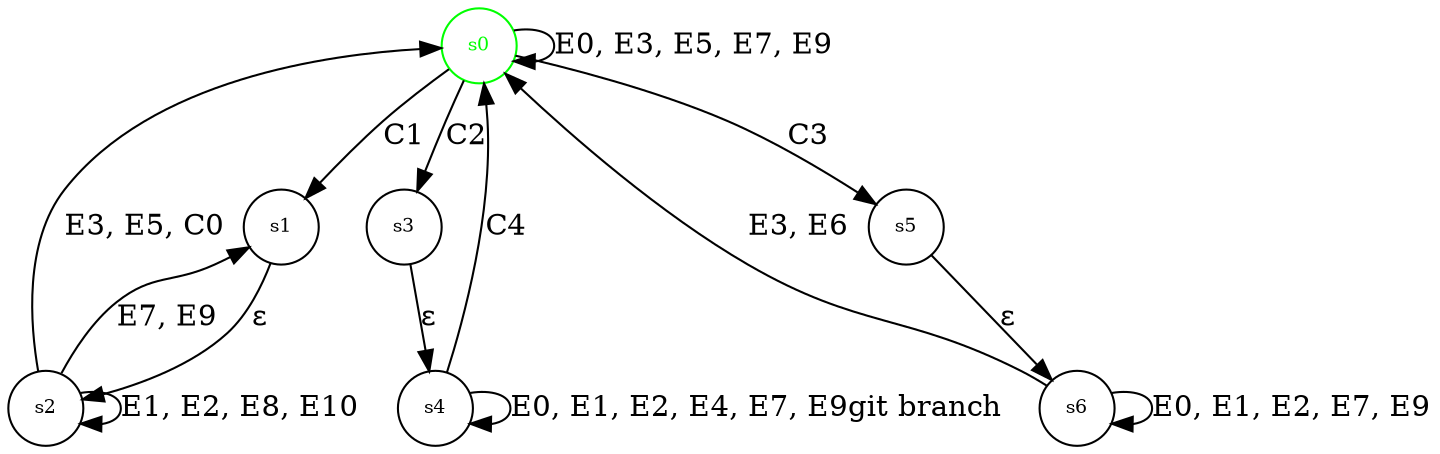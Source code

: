 
digraph ColumnResizing{
  node [shape = circle, fontsize = 9];
  edge [ fontsize = 14];

  s0 [label="s0" color = green, fontcolor = green,];
  s1 [label="s1"];
  s2 [label="s2"];
  s3 [label="s3"];
  s4 [label="s4"];
  s5 [label="s5"];
  s6 [label="s6"];


  s0 -> s0 [label = "E0, E3, E5, E7, E9"];
  s0 -> s1 [label = "C1"];
  s0 -> s3 [label = "C2"];
  s0 -> s5 [label = "C3"];
  s1 -> s2 [label = "&#949;"];
  s2 -> s2 [label = "E1, E2, E8, E10"];
  s2 -> s1 [label = "E7, E9"];
  s2 -> s0 [label = "E3, E5, C0" ];
  s3 -> s4 [label = "&#949;"];
  s4 -> s4 [label = "E0, E1, E2, E4, E7, E9git branch"];
  s4 -> s0 [label = "C4"];
  s5 -> s6 [label = "&#949;"];
  s6 -> s0 [label = "E3, E6"];
  s6 -> s6 [label = "E0, E1, E2, E7, E9"];
  
}

/**
Fields:
selectedRows (ArrayTableModel) 
  - The model that keeps track of which rows are selected
highlightedRow (number) - The row currently highlighted
previousRow (number) - The last row that was current
currentRow (number) - The row the mouse is currently inside or 
  that the keyboard is focued on
isShiftDown (boolean) - Keeps track of if SHIFT is down
isCtrlDown (boolean) - Keeps track of if CTRL is down
isMouseDown (boolean) - Keeps track of the left mouse button
isUpDown (boolean) - Keeps track of if the up key is down
isDownDown (boolean) - Keeps track of if the down key is down
isAdding (boolean) - Keeps track of if rows should be added

Init:
selectedRows = []
hilightedRow = 0
previousRow = 0
currentRow = 0
isShiftDown = false
isCtrlDown = false
isMouseDown = false
isUpDown = false
isDownDown = false
isAdding = true

States:
s0: Starting state.
s1:
  selectedRows = clear all true values
  highlightedRow = currentRow
  previousRow = highlightedRow
s2:
  if(currentRow >= previousRow && currentRow >= highlightedRow
      || currentRow <= previousRow && currentRow <= highlightedRow) {
    add rows from previousRow to currentRow
  } else {
    remove rows from previousRow to currentRow
  }
s3:
  selectedRows = clear all true values
  previousRow = highlightedRow
s4: 
  if(currentRow >= previousRow && currentRow >= highlightedRow
      || currentRow <= previousRow && currentRow <= highlightedRow) {
    add rows from previousRow to currentRow
  } else {
    remove rows from previousRow to currentRow
  }
s5:
  highlightedRow = currentRow
  previousRow = highlightedRow
  if(current in selected[]) {
    isAdding = false;
  } else {
    isAdding = true;
  }
s6:
  if(isAdding) {
    if(currentRow >= previousRow && currentRow >= highlightedRow
        || currentRow <= previousRow && currentRow <= highlightedRow) {
      add rows from previousRow to currentRow
    } else {
      remove rows from previousRow to currentRow
    }
  } else {
    if(currentRow >= previousRow && currentRow >= highlightedRow
        || currentRow <= previousRow && currentRow <= highlightedRow) {
      add rows from previousRow to currentRow
    } else {
      remove rows from previousRow to currentRow
    }
  }

C0: !isMouseDown and !isUpDown and !isDownDown
C1: !isShiftDown and !isCtrlDown and (isMouseDown or isUpDown or isDownDown) 
C2: isShiftDown && (isMouseDown or isUpDown or isDownDown)
C3: isCtrlDown && (isMouseDown or isUpDown or isDownDown)
C4: !isMouseDown && !isShiftDown

E0: Mouse Down
  isMouseDown = true
  currentRow = row
E1: Mouse Up
  isMouseDown = false
E2: Mouse Enters a row
  if(isMouseDown): 
    currentRow = row
E3: Shift Down
  isShiftDown = true
E4: Shift Up
  isShiftDown = false
E5: Ctrl Down
  isCtrlDown = true
E6: Ctrl Up
  isCtrlDown = false
E7: Up Button Down
  isUpDown = true
  previousRow = currentRow
  if (currentRow != 0):
  currentRow = currentRow - 1
E8: Up Button Up
  isUpDown = false
E9: Down Button Down
  isDownDown = true
  previousRow = currentRow
  currentRow = currentRow + 1
E10: Down Button Up
   isDownDown = false
*/
